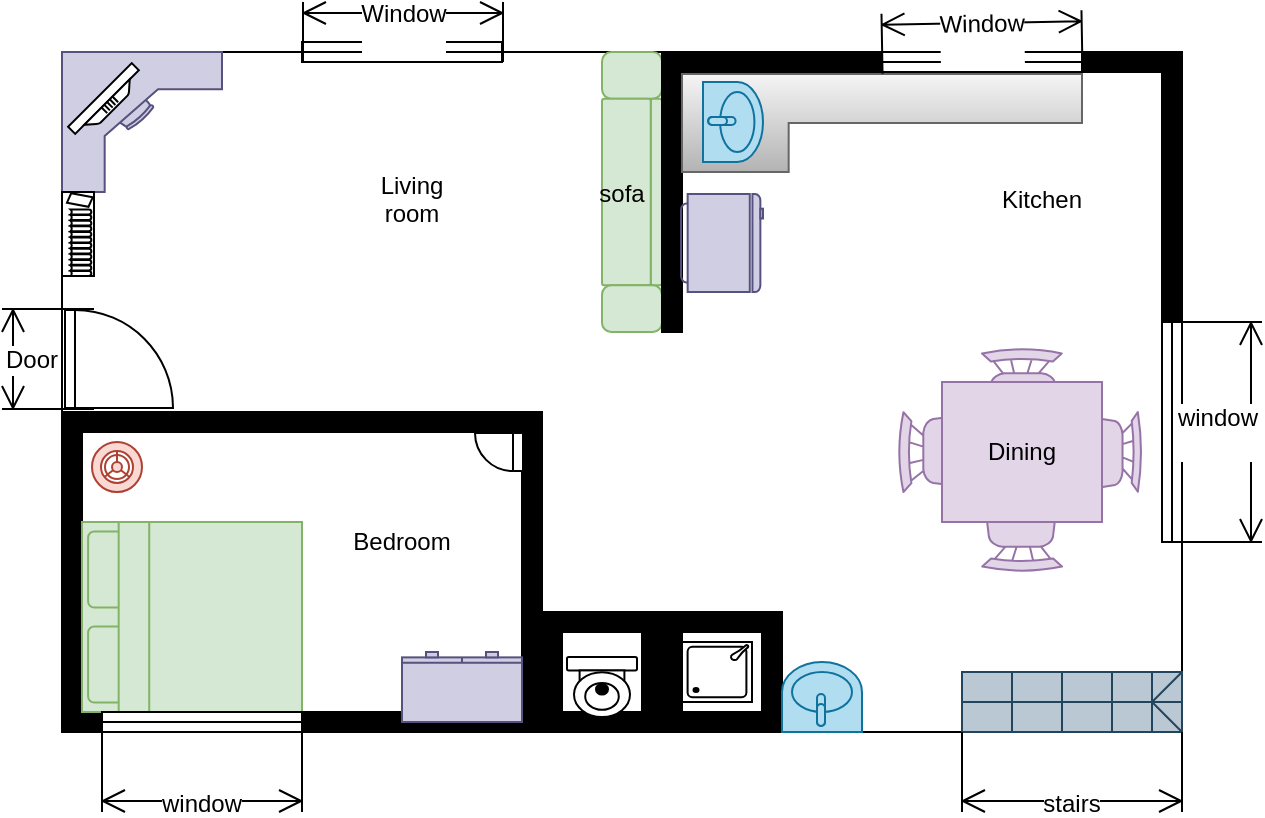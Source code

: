 <mxfile version="10.5.9" type="github"><diagram id="EuDX_76jQ3_SUqjETyCA" name="Page-1"><mxGraphModel dx="914" dy="535" grid="1" gridSize="10" guides="1" tooltips="0" connect="1" arrows="1" fold="1" page="1" pageScale="1" pageWidth="850" pageHeight="1100" math="0" shadow="0"><root><mxCell id="0"/><mxCell id="1" parent="0"/><mxCell id="qUUHmf_rdUBbzZw7Ztoj-8" value="" style="rounded=0;whiteSpace=wrap;html=1;" parent="1" vertex="1"><mxGeometry x="120" y="350" width="560" height="340" as="geometry"/></mxCell><mxCell id="qUUHmf_rdUBbzZw7Ztoj-10" value="" style="verticalLabelPosition=bottom;html=1;verticalAlign=top;align=center;shape=mxgraph.floorplan.room;fillColor=#000000;" parent="1" vertex="1"><mxGeometry x="120" y="530" width="240" height="160" as="geometry"/></mxCell><object label="" placeholders="1" Door="door no 1" id="qUUHmf_rdUBbzZw7Ztoj-16"><mxCell style="verticalLabelPosition=bottom;html=1;verticalAlign=top;align=center;shape=mxgraph.floorplan.doorLeft;aspect=fixed;fillColor=#FFFFFF;direction=north;" parent="1" vertex="1"><mxGeometry x="121.5" y="479" width="52" height="49" as="geometry"/></mxCell></object><object label="" sofa="" id="qUUHmf_rdUBbzZw7Ztoj-22"><mxCell style="verticalLabelPosition=bottom;html=1;verticalAlign=top;align=center;shape=mxgraph.floorplan.sofa;fillColor=#d5e8d4;direction=south;strokeColor=#82b366;" parent="1" vertex="1"><mxGeometry x="390" y="350" width="30" height="140" as="geometry"/></mxCell></object><mxCell id="qUUHmf_rdUBbzZw7Ztoj-23" value="" style="verticalLabelPosition=bottom;html=1;verticalAlign=top;align=center;shape=mxgraph.floorplan.wallU;fillColor=#000000;" parent="1" vertex="1"><mxGeometry x="420" y="350" width="260" height="140" as="geometry"/></mxCell><mxCell id="qUUHmf_rdUBbzZw7Ztoj-29" value="" style="verticalLabelPosition=bottom;html=1;verticalAlign=top;align=center;shape=mxgraph.floorplan.room;fillColor=#000000;" parent="1" vertex="1"><mxGeometry x="360" y="630" width="60" height="60" as="geometry"/></mxCell><mxCell id="qUUHmf_rdUBbzZw7Ztoj-30" value="" style="verticalLabelPosition=bottom;html=1;verticalAlign=top;align=center;shape=mxgraph.floorplan.room;fillColor=#000000;" parent="1" vertex="1"><mxGeometry x="420" y="630" width="60" height="60" as="geometry"/></mxCell><mxCell id="qUUHmf_rdUBbzZw7Ztoj-31" value="" style="verticalLabelPosition=bottom;html=1;verticalAlign=top;align=center;shape=mxgraph.floorplan.sink_1;fillColor=#b1ddf0;strokeColor=#10739e;direction=west;" parent="1" vertex="1"><mxGeometry x="480" y="655" width="40" height="35" as="geometry"/></mxCell><mxCell id="qUUHmf_rdUBbzZw7Ztoj-32" value="" style="verticalLabelPosition=bottom;html=1;verticalAlign=top;align=center;shape=mxgraph.floorplan.toilet;fillColor=#FFFFFF;" parent="1" vertex="1"><mxGeometry x="372.5" y="652.5" width="35" height="30" as="geometry"/></mxCell><mxCell id="qUUHmf_rdUBbzZw7Ztoj-35" value="" style="verticalLabelPosition=bottom;html=1;verticalAlign=top;align=center;shape=mxgraph.floorplan.desk_corner;fillColor=#d0cee2;strokeColor=#56517e;" parent="1" vertex="1"><mxGeometry x="120" y="350" width="80" height="70" as="geometry"/></mxCell><mxCell id="qUUHmf_rdUBbzZw7Ztoj-37" value="" style="verticalLabelPosition=bottom;html=1;verticalAlign=top;align=center;shape=mxgraph.floorplan.dresser;direction=west;fillColor=#d0cee2;strokeColor=#56517e;" parent="1" vertex="1"><mxGeometry x="290" y="650" width="60" height="35" as="geometry"/></mxCell><mxCell id="qUUHmf_rdUBbzZw7Ztoj-44" value="" style="verticalLabelPosition=bottom;html=1;verticalAlign=top;align=center;shape=mxgraph.floorplan.chair;shadow=0;fillColor=#e1d5e7;strokeColor=#9673a6;" parent="1" vertex="1"><mxGeometry x="580" y="498" width="40" height="52" as="geometry"/></mxCell><mxCell id="qUUHmf_rdUBbzZw7Ztoj-45" value="" style="verticalLabelPosition=bottom;html=1;verticalAlign=top;align=center;shape=mxgraph.floorplan.chair;shadow=0;direction=west;fillColor=#e1d5e7;strokeColor=#9673a6;" parent="1" vertex="1"><mxGeometry x="580" y="558" width="40" height="52" as="geometry"/></mxCell><mxCell id="qUUHmf_rdUBbzZw7Ztoj-46" value="" style="verticalLabelPosition=bottom;html=1;verticalAlign=top;align=center;shape=mxgraph.floorplan.chair;shadow=0;direction=north;fillColor=#e1d5e7;strokeColor=#9673a6;" parent="1" vertex="1"><mxGeometry x="538" y="530" width="52" height="40" as="geometry"/></mxCell><mxCell id="qUUHmf_rdUBbzZw7Ztoj-47" value="" style="verticalLabelPosition=bottom;html=1;verticalAlign=top;align=center;shape=mxgraph.floorplan.chair;shadow=0;direction=south;fillColor=#e1d5e7;strokeColor=#9673a6;" parent="1" vertex="1"><mxGeometry x="620" y="530" width="40" height="40" as="geometry"/></mxCell><mxCell id="qUUHmf_rdUBbzZw7Ztoj-48" value="" style="shape=rect;shadow=0;fillColor=#e1d5e7;strokeColor=#9673a6;" parent="1" vertex="1"><mxGeometry x="560" y="515" width="80" height="70" as="geometry"/></mxCell><mxCell id="qUUHmf_rdUBbzZw7Ztoj-49" value="" style="verticalLabelPosition=bottom;html=1;verticalAlign=top;align=center;shape=mxgraph.floorplan.bed_double;fillColor=#d5e8d4;direction=north;strokeColor=#82b366;" parent="1" vertex="1"><mxGeometry x="130" y="585" width="110" height="95" as="geometry"/></mxCell><mxCell id="qUUHmf_rdUBbzZw7Ztoj-50" value="" style="verticalLabelPosition=bottom;html=1;verticalAlign=top;align=center;shape=mxgraph.floorplan.refrigerator;fillColor=#d0cee2;direction=north;strokeColor=#56517e;" parent="1" vertex="1"><mxGeometry x="429.5" y="421" width="41" height="49" as="geometry"/></mxCell><mxCell id="qUUHmf_rdUBbzZw7Ztoj-51" value="" style="verticalLabelPosition=bottom;html=1;verticalAlign=top;align=center;shape=mxgraph.floorplan.floor_lamp;fillColor=#fad9d5;strokeColor=#ae4132;" parent="1" vertex="1"><mxGeometry x="135" y="545" width="25" height="25" as="geometry"/></mxCell><mxCell id="qUUHmf_rdUBbzZw7Ztoj-52" value="" style="verticalLabelPosition=bottom;html=1;verticalAlign=top;align=center;shape=mxgraph.floorplan.flat_tv;fillColor=#FFFFFF;direction=west;rotation=-45;" parent="1" vertex="1"><mxGeometry x="120" y="370" width="45" height="10" as="geometry"/></mxCell><mxCell id="qUUHmf_rdUBbzZw7Ztoj-56" value="" style="verticalLabelPosition=bottom;html=1;verticalAlign=top;align=center;shape=mxgraph.floorplan.window;fillColor=#ffffff;" parent="1" vertex="1"><mxGeometry x="240" y="345" width="100" height="10" as="geometry"/></mxCell><mxCell id="qUUHmf_rdUBbzZw7Ztoj-58" value="" style="verticalLabelPosition=bottom;html=1;verticalAlign=top;align=center;shape=mxgraph.floorplan.window;fillColor=#ffffff;" parent="1" vertex="1"><mxGeometry x="140" y="680" width="100" height="10" as="geometry"/></mxCell><mxCell id="qUUHmf_rdUBbzZw7Ztoj-59" value="" style="verticalLabelPosition=bottom;html=1;verticalAlign=top;align=center;shape=mxgraph.floorplan.window;fillColor=#ffffff;" parent="1" vertex="1"><mxGeometry x="530" y="350" width="100" height="10" as="geometry"/></mxCell><mxCell id="qUUHmf_rdUBbzZw7Ztoj-60" value="" style="verticalLabelPosition=bottom;html=1;verticalAlign=top;align=center;shape=mxgraph.floorplan.stairsRest;fillColor=#bac8d3;strokeColor=#23445d;" parent="1" vertex="1"><mxGeometry x="570" y="660" width="110" height="30" as="geometry"/></mxCell><mxCell id="qUUHmf_rdUBbzZw7Ztoj-61" value="" style="verticalLabelPosition=bottom;html=1;verticalAlign=top;align=center;shape=mxgraph.floorplan.bookcase;direction=north;" parent="1" vertex="1"><mxGeometry x="120" y="420" width="16" height="42" as="geometry"/></mxCell><mxCell id="qUUHmf_rdUBbzZw7Ztoj-63" value="" style="verticalLabelPosition=bottom;html=1;verticalAlign=top;align=center;shape=mxgraph.floorplan.desk_corner_2;fillColor=#f5f5f5;gradientColor=#b3b3b3;strokeColor=#666666;" parent="1" vertex="1"><mxGeometry x="430" y="361" width="200" height="49" as="geometry"/></mxCell><mxCell id="qUUHmf_rdUBbzZw7Ztoj-64" value="" style="verticalLabelPosition=bottom;html=1;verticalAlign=top;align=center;shape=mxgraph.floorplan.sink_1;fillColor=#b1ddf0;direction=north;strokeColor=#10739e;" parent="1" vertex="1"><mxGeometry x="440.5" y="365" width="30" height="40" as="geometry"/></mxCell><mxCell id="qUUHmf_rdUBbzZw7Ztoj-66" value="Bedroom" style="text;html=1;strokeColor=none;fillColor=none;align=center;verticalAlign=middle;whiteSpace=wrap;rounded=0;" parent="1" vertex="1"><mxGeometry x="270" y="585" width="40" height="20" as="geometry"/></mxCell><mxCell id="qUUHmf_rdUBbzZw7Ztoj-67" value="Living room&lt;br&gt;&lt;br&gt;" style="text;html=1;strokeColor=none;fillColor=none;align=center;verticalAlign=middle;whiteSpace=wrap;rounded=0;" parent="1" vertex="1"><mxGeometry x="275" y="421" width="40" height="20" as="geometry"/></mxCell><mxCell id="qUUHmf_rdUBbzZw7Ztoj-68" value="Kitchen&lt;br&gt;&lt;br&gt;" style="text;html=1;strokeColor=none;fillColor=none;align=center;verticalAlign=middle;whiteSpace=wrap;rounded=0;" parent="1" vertex="1"><mxGeometry x="590" y="421" width="40" height="20" as="geometry"/></mxCell><mxCell id="qUUHmf_rdUBbzZw7Ztoj-72" value="Dining" style="text;html=1;strokeColor=none;fillColor=none;align=center;verticalAlign=middle;whiteSpace=wrap;rounded=0;" parent="1" vertex="1"><mxGeometry x="580" y="540" width="40" height="20" as="geometry"/></mxCell><mxCell id="qUUHmf_rdUBbzZw7Ztoj-73" value="" style="verticalLabelPosition=bottom;html=1;verticalAlign=top;align=center;shape=mxgraph.floorplan.window;fillColor=#ffffff;direction=south;" parent="1" vertex="1"><mxGeometry x="670" y="485" width="10" height="110" as="geometry"/></mxCell><mxCell id="qUUHmf_rdUBbzZw7Ztoj-74" value="" style="verticalLabelPosition=bottom;html=1;verticalAlign=top;align=center;shape=mxgraph.floorplan.shower;fillColor=#FFFFFF;" parent="1" vertex="1"><mxGeometry x="430" y="645" width="35" height="30" as="geometry"/></mxCell><mxCell id="SdEOXpZd8hUNsk_DtL-Y-1" value="" style="verticalLabelPosition=bottom;html=1;verticalAlign=top;align=center;shape=mxgraph.floorplan.doorLeft;aspect=fixed;fillColor=#FFFFFF;direction=south;" parent="1" vertex="1"><mxGeometry x="330.5" y="540.5" width="20" height="19" as="geometry"/></mxCell><mxCell id="SdEOXpZd8hUNsk_DtL-Y-2" value="Door" style="shape=dimension;direction=south;whiteSpace=wrap;html=1;align=left;points=[];verticalAlign=middle;labelBackgroundColor=#ffffff;fillColor=#FFFFFF;" parent="1" vertex="1"><mxGeometry x="90" y="478.5" width="46" height="50" as="geometry"/></mxCell><mxCell id="uXey5_bx7kA_lwZD4TW4-2" value="Window&lt;br&gt;&lt;br&gt;" style="shape=dimension;direction=west;whiteSpace=wrap;html=1;align=center;points=[];verticalAlign=top;spacingTop=-8;labelBackgroundColor=#ffffff;fillColor=#FFFFFF;" parent="1" vertex="1"><mxGeometry x="240.5" y="325" width="100" height="30" as="geometry"/></mxCell><mxCell id="uXey5_bx7kA_lwZD4TW4-4" value="Window&lt;br&gt;&lt;br&gt;" style="shape=dimension;direction=west;whiteSpace=wrap;html=1;align=center;points=[];verticalAlign=top;spacingTop=-8;labelBackgroundColor=#ffffff;fillColor=#FFFFFF;rotation=-1;" parent="1" vertex="1"><mxGeometry x="530" y="330" width="100" height="30" as="geometry"/></mxCell><mxCell id="uXey5_bx7kA_lwZD4TW4-6" value="window&lt;br&gt;&lt;br&gt;" style="shape=dimension;direction=north;whiteSpace=wrap;html=1;align=right;points=[];verticalAlign=middle;labelBackgroundColor=#ffffff;fillColor=#FFFFFF;" parent="1" vertex="1"><mxGeometry x="680" y="485" width="40" height="110" as="geometry"/></mxCell><mxCell id="uXey5_bx7kA_lwZD4TW4-7" value="stairs" style="shape=dimension;whiteSpace=wrap;html=1;align=center;points=[];verticalAlign=bottom;spacingBottom=-5;labelBackgroundColor=#ffffff;fillColor=#FFFFFF;" parent="1" vertex="1"><mxGeometry x="570" y="690" width="110" height="40" as="geometry"/></mxCell><mxCell id="uXey5_bx7kA_lwZD4TW4-9" value="window" style="shape=dimension;whiteSpace=wrap;html=1;align=center;points=[];verticalAlign=bottom;spacingBottom=-5;labelBackgroundColor=#ffffff;fillColor=#FFFFFF;" parent="1" vertex="1"><mxGeometry x="140" y="690" width="100" height="40" as="geometry"/></mxCell><mxCell id="uXey5_bx7kA_lwZD4TW4-11" value="sofa" style="text;html=1;strokeColor=none;fillColor=none;align=center;verticalAlign=middle;whiteSpace=wrap;rounded=0;direction=north;" parent="1" vertex="1"><mxGeometry x="390" y="401" width="20" height="40" as="geometry"/></mxCell></root></mxGraphModel></diagram></mxfile>